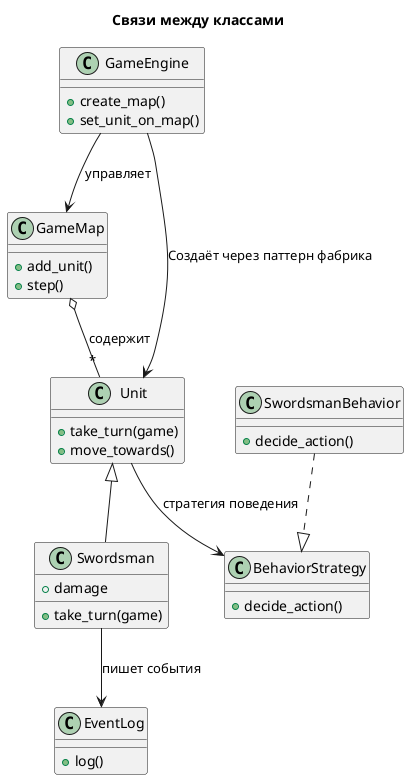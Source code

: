 @startuml relations
title Связи между классами

class GameEngine {
    + create_map()
    + set_unit_on_map()
}

class GameMap {
    + add_unit()
    + step()
}

class Unit {
    + take_turn(game)
    + move_towards()
}

class Swordsman {
    + damage
    + take_turn(game)
}

class BehaviorStrategy {
    + decide_action()
}

class SwordsmanBehavior {
    + decide_action()
}

class EventLog {
    + log()
}

GameEngine --> GameMap : управляет
GameEngine --> Unit : Создаёт через паттерн фабрика
GameMap o-- "*" Unit : содержит
Unit <|-- Swordsman
Unit --> BehaviorStrategy : стратегия поведения
Swordsman --> EventLog : пишет события
SwordsmanBehavior ..|> BehaviorStrategy

@enduml
